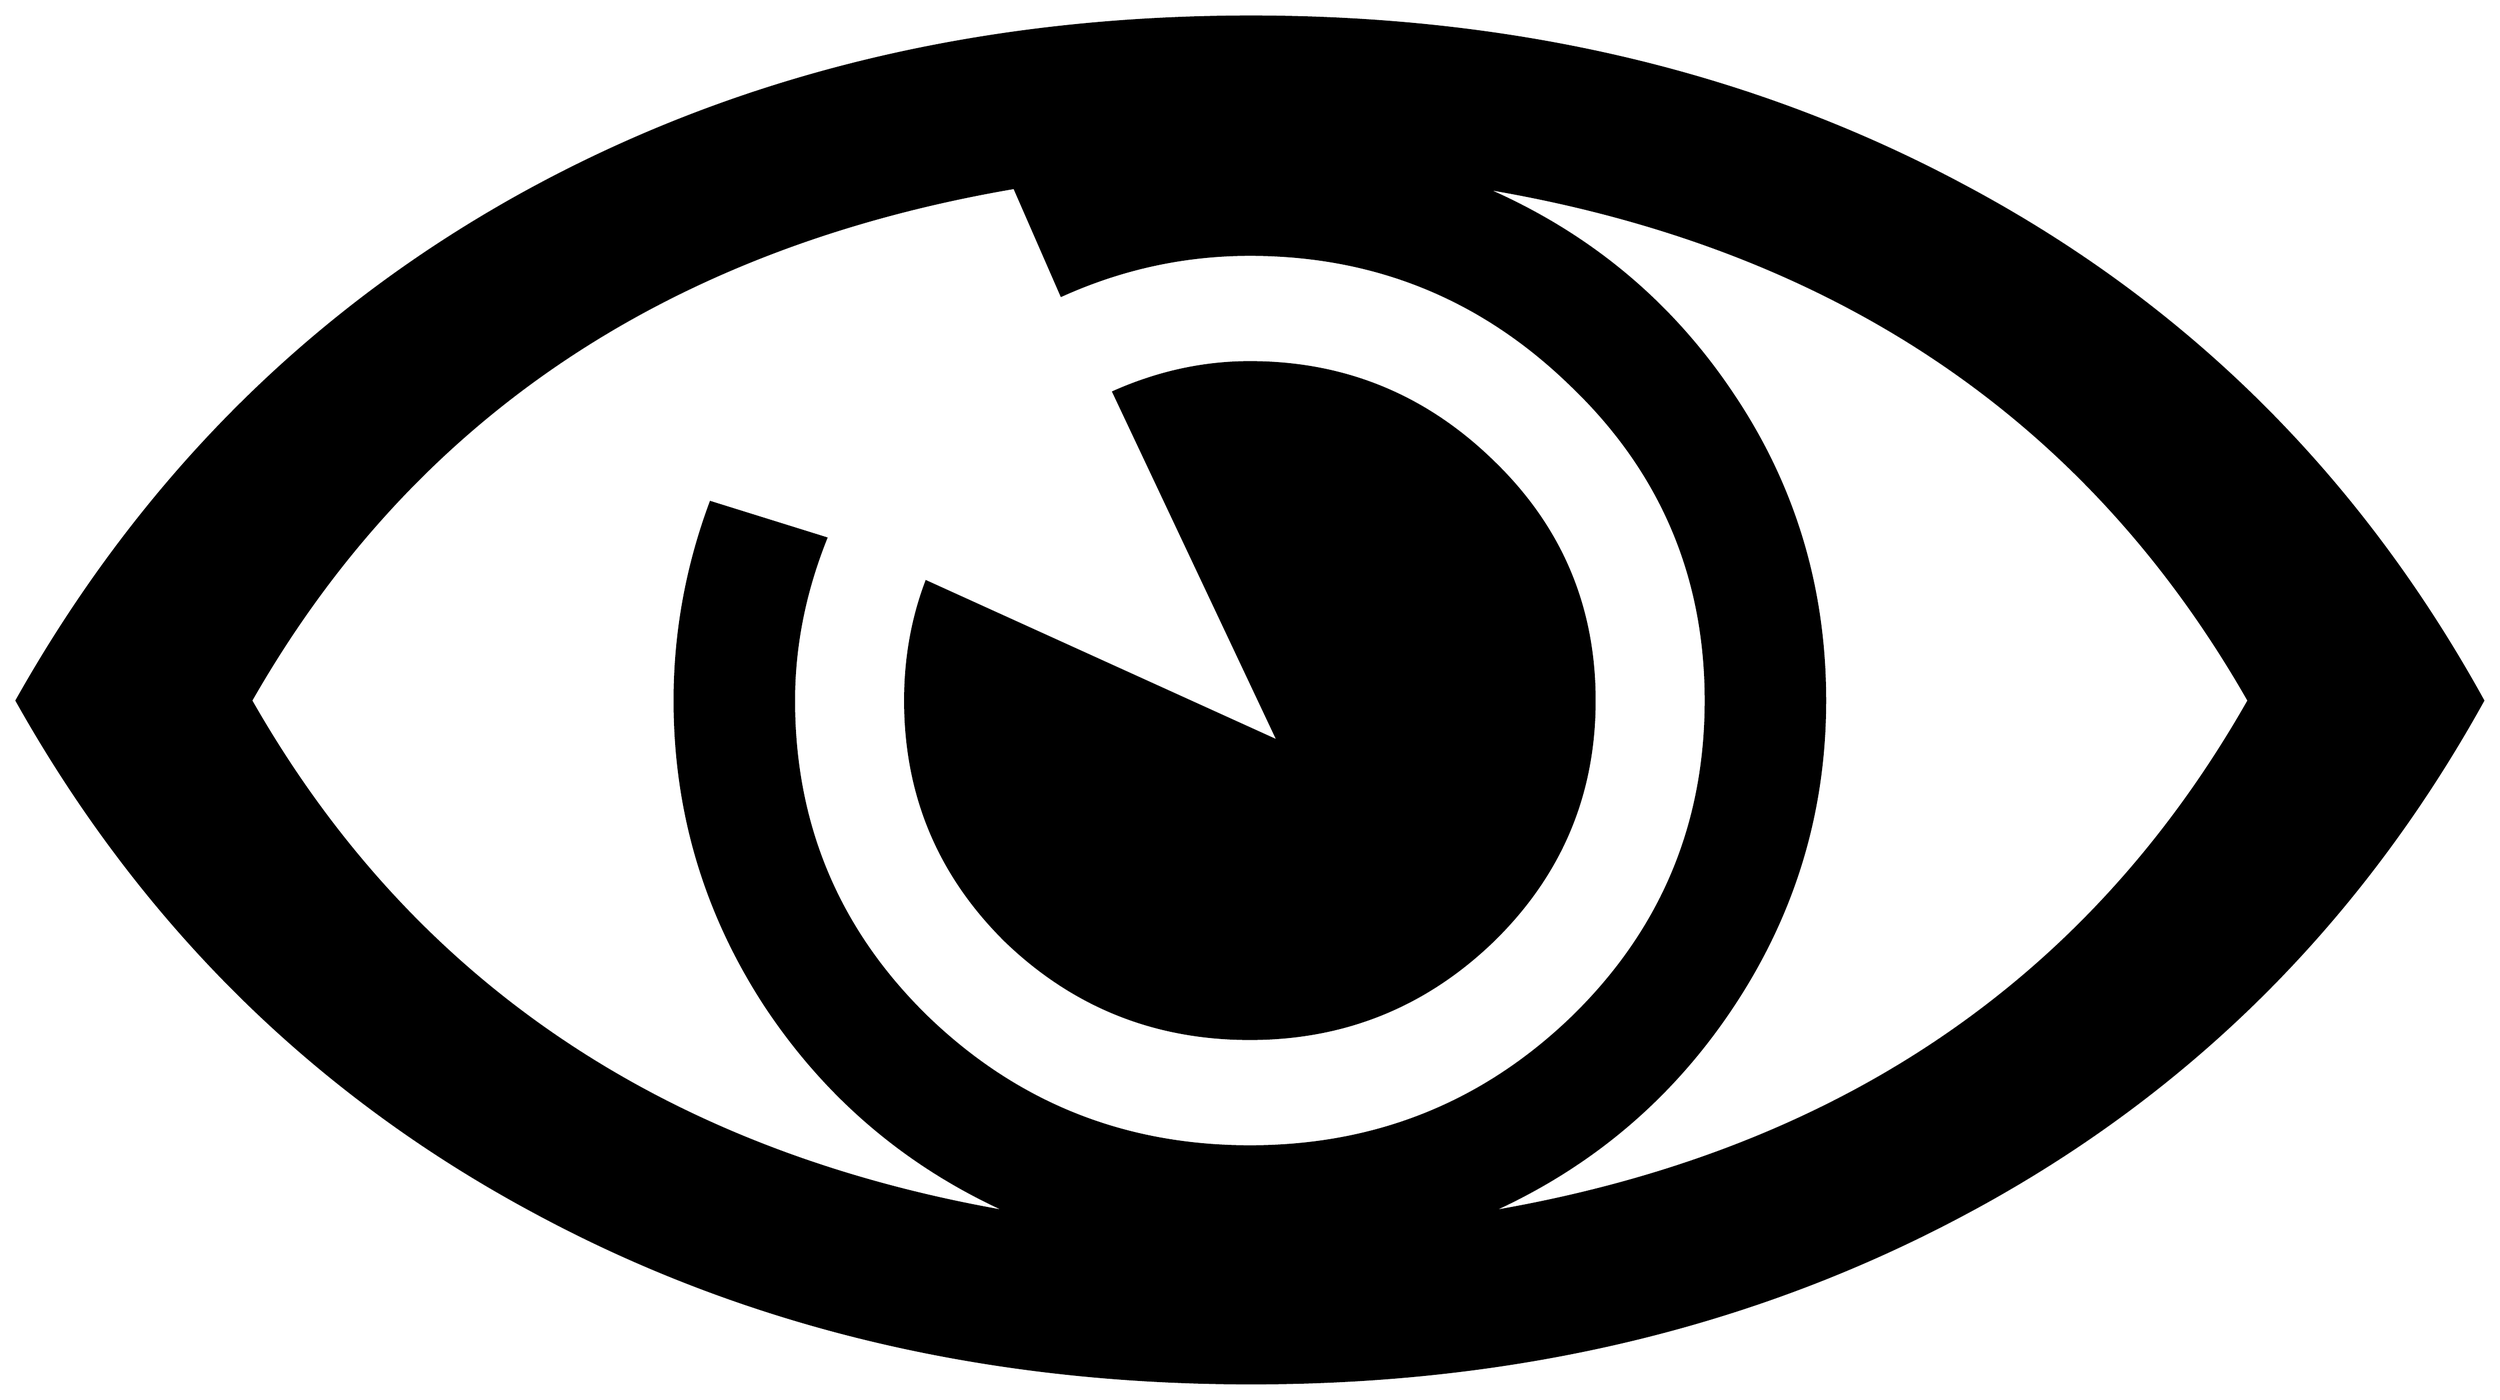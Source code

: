 


\begin{tikzpicture}[y=0.80pt, x=0.80pt, yscale=-1.0, xscale=1.0, inner sep=0pt, outer sep=0pt]
\begin{scope}[shift={(100.0,1786.0)},nonzero rule]
  \path[draw=.,fill=.,line width=1.600pt] (2019.0,-662.0) ..
    controls (1919.0,-481.333) and (1779.667,-343.333) ..
    (1601.0,-248.0) .. controls (1430.333,-156.667) and
    (1238.333,-111.0) .. (1025.0,-111.0) .. controls
    (811.0,-111.0) and (619.0,-156.667) .. (449.0,-248.0) ..
    controls (270.333,-343.333) and (130.333,-481.333) .. (29.0,-662.0)
    .. controls (131.0,-843.333) and (270.667,-981.667) ..
    (448.0,-1077.0) .. controls (618.0,-1168.333) and
    (810.333,-1214.0) .. (1025.0,-1214.0) .. controls
    (1239.0,-1214.0) and (1431.0,-1168.333) .. (1601.0,-1077.0) ..
    controls (1779.667,-981.667) and (1919.0,-843.333) ..
    (2019.0,-662.0) -- cycle(1830.0,-662.0) .. controls
    (1699.333,-891.333) and (1493.333,-1029.333) .. (1212.0,-1076.0) ..
    controls (1296.0,-1040.0) and (1363.0,-984.667) ..
    (1413.0,-910.0) .. controls (1463.0,-836.0) and
    (1488.0,-753.333) .. (1488.0,-662.0) .. controls
    (1488.0,-572.667) and (1463.333,-490.667) .. (1414.0,-416.0) ..
    controls (1364.667,-341.333) and (1299.0,-285.667) ..
    (1217.0,-249.0) .. controls (1496.333,-296.333) and
    (1700.667,-434.0) .. (1830.0,-662.0) -- cycle(1392.0,-662.0)
    .. controls (1392.0,-762.667) and (1355.667,-847.667) ..
    (1283.0,-917.0) .. controls (1211.0,-987.0) and
    (1124.667,-1022.0) .. (1024.0,-1022.0) .. controls
    (971.333,-1022.0) and (920.667,-1011.0) .. (872.0,-989.0) --
    (834.0,-1076.0) .. controls (553.333,-1028.0) and
    (348.0,-890.0) .. (218.0,-662.0) .. controls (347.333,-434.667)
    and (551.333,-297.0) .. (830.0,-249.0) .. controls
    (748.0,-285.667) and (682.333,-341.333) .. (633.0,-416.0) ..
    controls (584.333,-490.667) and (560.0,-572.667) .. (560.0,-662.0)
    .. controls (560.0,-716.667) and (569.667,-770.0) ..
    (589.0,-822.0) -- (682.0,-793.0) .. controls (664.667,-749.667)
    and (656.0,-706.0) .. (656.0,-662.0) .. controls
    (656.0,-561.333) and (692.0,-476.0) .. (764.0,-406.0) ..
    controls (836.0,-336.667) and (922.667,-302.0) ..
    (1024.0,-302.0) .. controls (1125.333,-302.0) and
    (1212.0,-336.667) .. (1284.0,-406.0) .. controls
    (1356.0,-476.0) and (1392.0,-561.333) .. (1392.0,-662.0) --
    cycle(1302.0,-662.0) .. controls (1302.0,-586.0) and
    (1274.667,-521.333) .. (1220.0,-468.0) .. controls
    (1165.333,-415.333) and (1100.0,-389.0) .. (1024.0,-389.0) ..
    controls (947.333,-389.0) and (881.667,-415.333) .. (827.0,-468.0)
    .. controls (773.0,-521.333) and (746.0,-586.0) ..
    (746.0,-662.0) .. controls (746.0,-696.0) and (751.667,-728.0)
    .. (763.0,-758.0) -- (1047.0,-629.0) -- (914.0,-911.0) ..
    controls (950.0,-927.0) and (986.667,-935.0) ..
    (1024.0,-935.0) .. controls (1100.0,-935.0) and
    (1165.333,-908.333) .. (1220.0,-855.0) .. controls
    (1274.667,-802.333) and (1302.0,-738.0) .. (1302.0,-662.0) --
    cycle;
\end{scope}

\end{tikzpicture}

